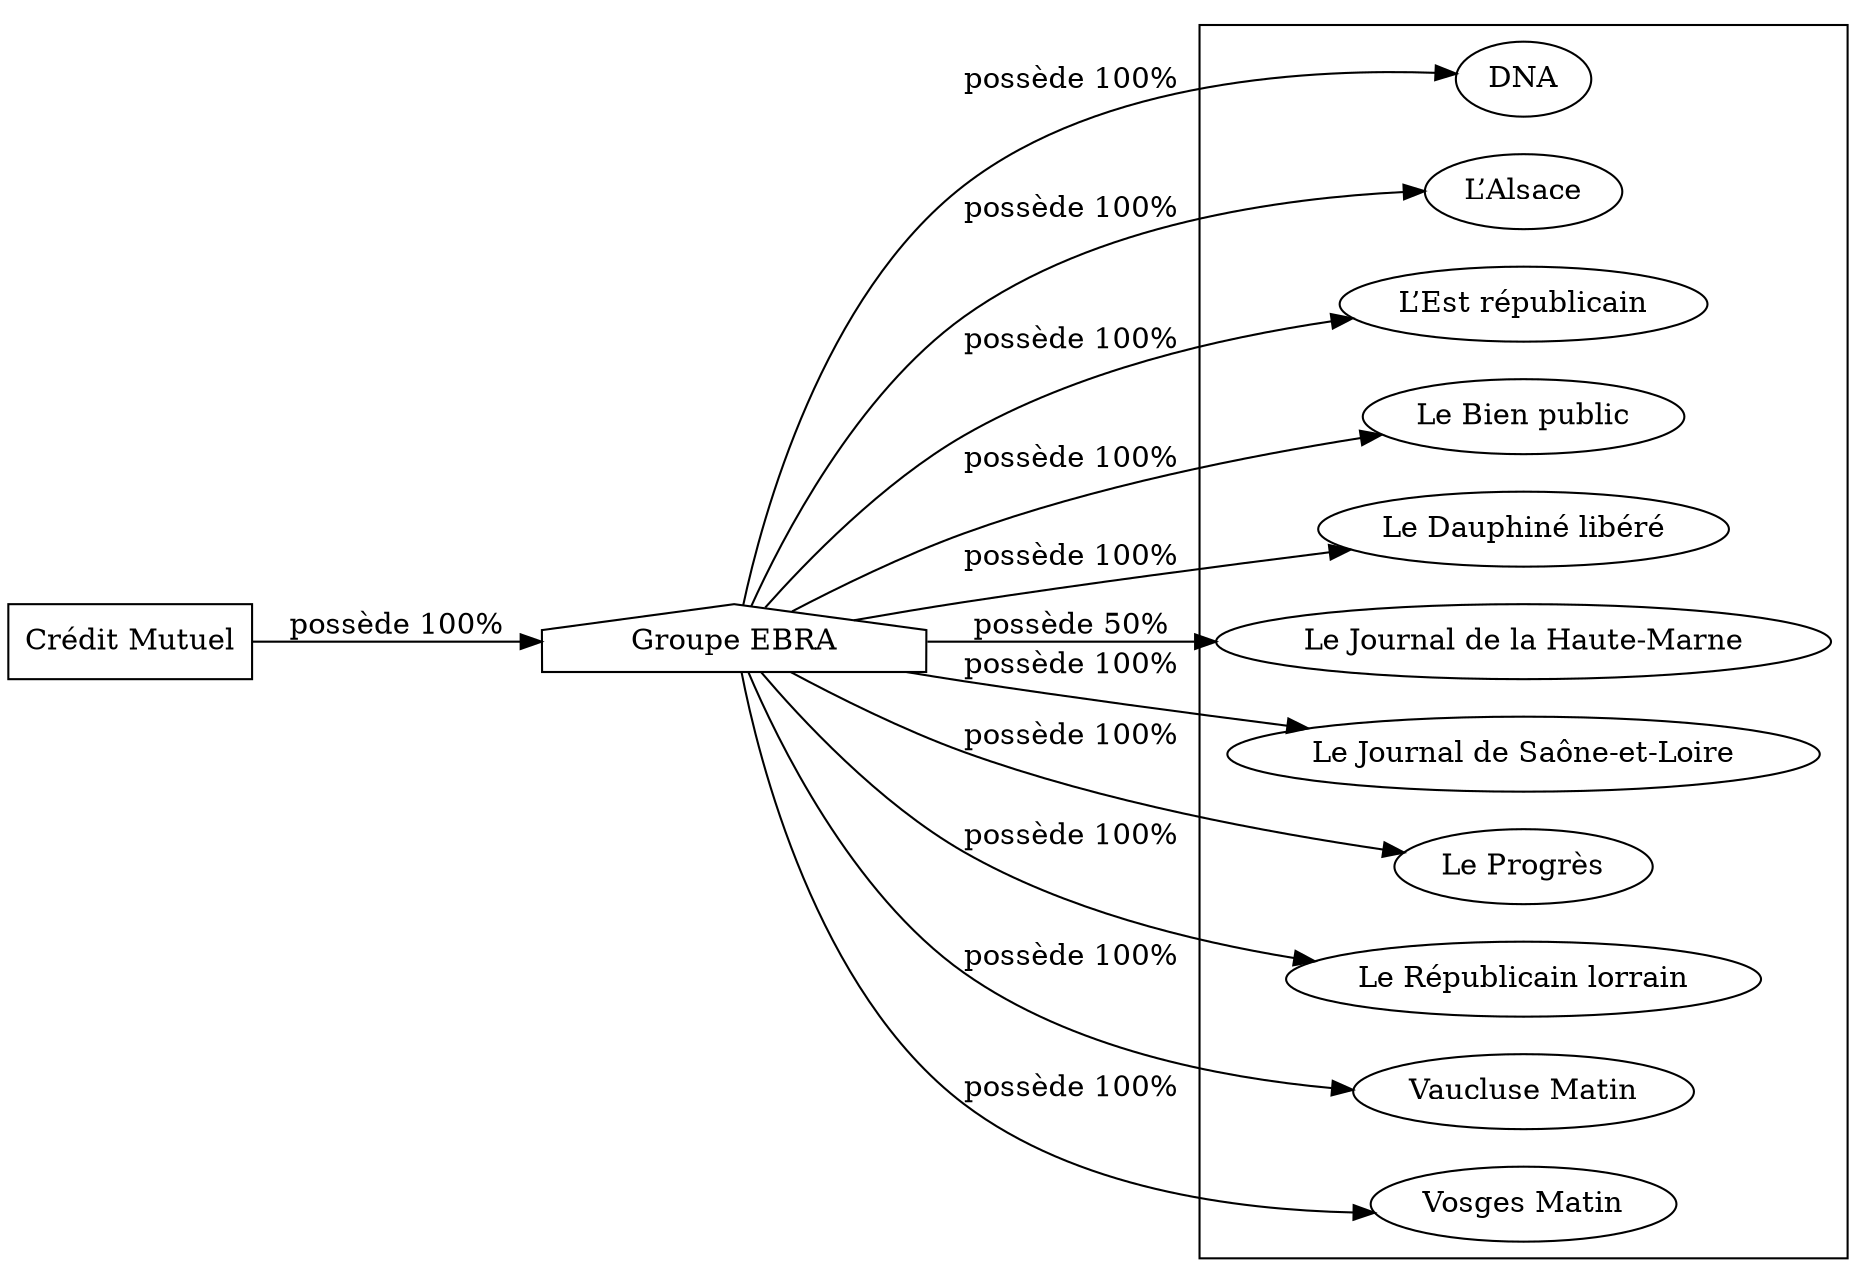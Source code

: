 digraph {
  rankdir=LR;
  subgraph roots {
    
      "credit-mutuel-207"[label="Crédit Mutuel" shape=box]
    
  }

  
    "groupe-ebra-208"[label="Groupe EBRA" shape=house]
  

  subgraph clusterLeaves {
    
      "dna-211"[label="DNA"]
    
      "l-alsace-213"[label="L’Alsace"]
    
      "l-est-republicain-209"[label="L’Est républicain"]
    
      "le-bien-public-214"[label="Le Bien public"]
    
      "le-dauphine-libere-217"[label="Le Dauphiné libéré"]
    
      "le-journal-de-la-haute-marne-219"[label="Le Journal de la Haute-Marne"]
    
      "le-journal-de-saone-et-loire-215"[label="Le Journal de Saône-et-Loire"]
    
      "le-progres-216"[label="Le Progrès"]
    
      "le-republicain-lorrain-210"[label="Le Républicain lorrain"]
    
      "vaucluse-matin-218"[label="Vaucluse Matin"]
    
      "vosges-matin-212"[label="Vosges Matin"]
    
  }

  
    "credit-mutuel-207" -> "groupe-ebra-208" [
      label="possède 100%"
    ]
  
    "groupe-ebra-208" -> "dna-211" [
      label="possède 100%"
    ]
  
    "groupe-ebra-208" -> "l-alsace-213" [
      label="possède 100%"
    ]
  
    "groupe-ebra-208" -> "l-est-republicain-209" [
      label="possède 100%"
    ]
  
    "groupe-ebra-208" -> "le-bien-public-214" [
      label="possède 100%"
    ]
  
    "groupe-ebra-208" -> "le-dauphine-libere-217" [
      label="possède 100%"
    ]
  
    "groupe-ebra-208" -> "le-journal-de-la-haute-marne-219" [
      label="possède 50%"
    ]
  
    "groupe-ebra-208" -> "le-journal-de-saone-et-loire-215" [
      label="possède 100%"
    ]
  
    "groupe-ebra-208" -> "le-progres-216" [
      label="possède 100%"
    ]
  
    "groupe-ebra-208" -> "le-republicain-lorrain-210" [
      label="possède 100%"
    ]
  
    "groupe-ebra-208" -> "vaucluse-matin-218" [
      label="possède 100%"
    ]
  
    "groupe-ebra-208" -> "vosges-matin-212" [
      label="possède 100%"
    ]
  
}
